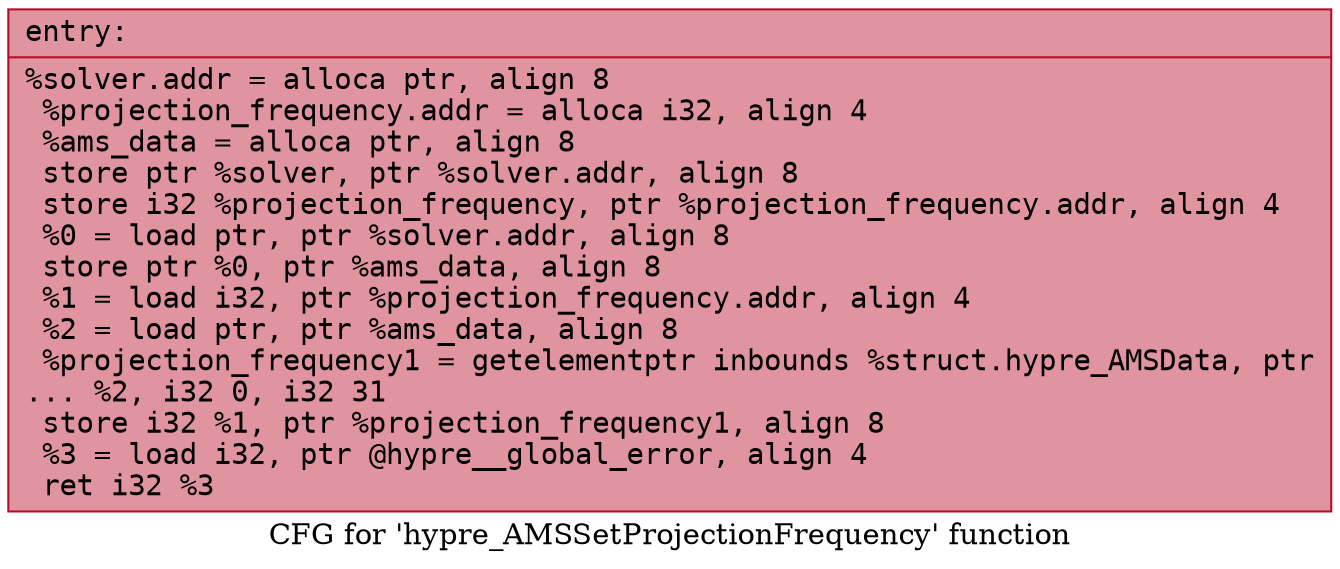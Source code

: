 digraph "CFG for 'hypre_AMSSetProjectionFrequency' function" {
	label="CFG for 'hypre_AMSSetProjectionFrequency' function";

	Node0x56058d799850 [shape=record,color="#b70d28ff", style=filled, fillcolor="#b70d2870" fontname="Courier",label="{entry:\l|  %solver.addr = alloca ptr, align 8\l  %projection_frequency.addr = alloca i32, align 4\l  %ams_data = alloca ptr, align 8\l  store ptr %solver, ptr %solver.addr, align 8\l  store i32 %projection_frequency, ptr %projection_frequency.addr, align 4\l  %0 = load ptr, ptr %solver.addr, align 8\l  store ptr %0, ptr %ams_data, align 8\l  %1 = load i32, ptr %projection_frequency.addr, align 4\l  %2 = load ptr, ptr %ams_data, align 8\l  %projection_frequency1 = getelementptr inbounds %struct.hypre_AMSData, ptr\l... %2, i32 0, i32 31\l  store i32 %1, ptr %projection_frequency1, align 8\l  %3 = load i32, ptr @hypre__global_error, align 4\l  ret i32 %3\l}"];
}
